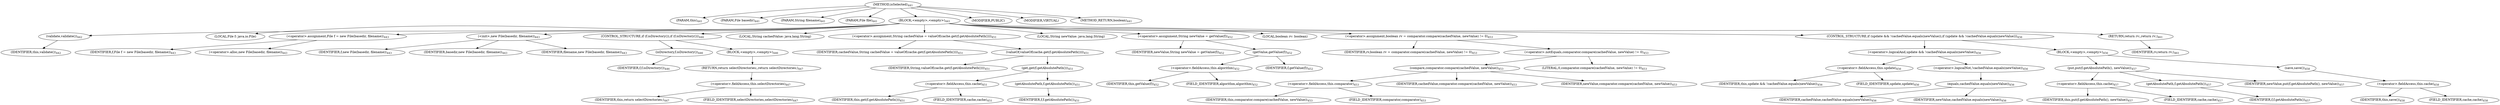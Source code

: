 digraph "isSelected" {  
"533" [label = <(METHOD,isSelected)<SUB>441</SUB>> ]
"17" [label = <(PARAM,this)<SUB>441</SUB>> ]
"534" [label = <(PARAM,File basedir)<SUB>441</SUB>> ]
"535" [label = <(PARAM,String filename)<SUB>441</SUB>> ]
"536" [label = <(PARAM,File file)<SUB>441</SUB>> ]
"537" [label = <(BLOCK,&lt;empty&gt;,&lt;empty&gt;)<SUB>441</SUB>> ]
"538" [label = <(validate,validate())<SUB>442</SUB>> ]
"16" [label = <(IDENTIFIER,this,validate())<SUB>442</SUB>> ]
"19" [label = <(LOCAL,File f: java.io.File)> ]
"539" [label = <(&lt;operator&gt;.assignment,File f = new File(basedir, filename))<SUB>443</SUB>> ]
"540" [label = <(IDENTIFIER,f,File f = new File(basedir, filename))<SUB>443</SUB>> ]
"541" [label = <(&lt;operator&gt;.alloc,new File(basedir, filename))<SUB>443</SUB>> ]
"542" [label = <(&lt;init&gt;,new File(basedir, filename))<SUB>443</SUB>> ]
"18" [label = <(IDENTIFIER,f,new File(basedir, filename))<SUB>443</SUB>> ]
"543" [label = <(IDENTIFIER,basedir,new File(basedir, filename))<SUB>443</SUB>> ]
"544" [label = <(IDENTIFIER,filename,new File(basedir, filename))<SUB>443</SUB>> ]
"545" [label = <(CONTROL_STRUCTURE,if (f.isDirectory()),if (f.isDirectory()))<SUB>446</SUB>> ]
"546" [label = <(isDirectory,f.isDirectory())<SUB>446</SUB>> ]
"547" [label = <(IDENTIFIER,f,f.isDirectory())<SUB>446</SUB>> ]
"548" [label = <(BLOCK,&lt;empty&gt;,&lt;empty&gt;)<SUB>446</SUB>> ]
"549" [label = <(RETURN,return selectDirectories;,return selectDirectories;)<SUB>447</SUB>> ]
"550" [label = <(&lt;operator&gt;.fieldAccess,this.selectDirectories)<SUB>447</SUB>> ]
"551" [label = <(IDENTIFIER,this,return selectDirectories;)<SUB>447</SUB>> ]
"552" [label = <(FIELD_IDENTIFIER,selectDirectories,selectDirectories)<SUB>447</SUB>> ]
"553" [label = <(LOCAL,String cachedValue: java.lang.String)> ]
"554" [label = <(&lt;operator&gt;.assignment,String cachedValue = valueOf(cache.get(f.getAbsolutePath())))<SUB>451</SUB>> ]
"555" [label = <(IDENTIFIER,cachedValue,String cachedValue = valueOf(cache.get(f.getAbsolutePath())))<SUB>451</SUB>> ]
"556" [label = <(valueOf,valueOf(cache.get(f.getAbsolutePath())))<SUB>451</SUB>> ]
"557" [label = <(IDENTIFIER,String,valueOf(cache.get(f.getAbsolutePath())))<SUB>451</SUB>> ]
"558" [label = <(get,get(f.getAbsolutePath()))<SUB>451</SUB>> ]
"559" [label = <(&lt;operator&gt;.fieldAccess,this.cache)<SUB>451</SUB>> ]
"560" [label = <(IDENTIFIER,this,get(f.getAbsolutePath()))<SUB>451</SUB>> ]
"561" [label = <(FIELD_IDENTIFIER,cache,cache)<SUB>451</SUB>> ]
"562" [label = <(getAbsolutePath,f.getAbsolutePath())<SUB>451</SUB>> ]
"563" [label = <(IDENTIFIER,f,f.getAbsolutePath())<SUB>451</SUB>> ]
"564" [label = <(LOCAL,String newValue: java.lang.String)> ]
"565" [label = <(&lt;operator&gt;.assignment,String newValue = getValue(f))<SUB>452</SUB>> ]
"566" [label = <(IDENTIFIER,newValue,String newValue = getValue(f))<SUB>452</SUB>> ]
"567" [label = <(getValue,getValue(f))<SUB>452</SUB>> ]
"568" [label = <(&lt;operator&gt;.fieldAccess,this.algorithm)<SUB>452</SUB>> ]
"569" [label = <(IDENTIFIER,this,getValue(f))<SUB>452</SUB>> ]
"570" [label = <(FIELD_IDENTIFIER,algorithm,algorithm)<SUB>452</SUB>> ]
"571" [label = <(IDENTIFIER,f,getValue(f))<SUB>452</SUB>> ]
"572" [label = <(LOCAL,boolean rv: boolean)> ]
"573" [label = <(&lt;operator&gt;.assignment,boolean rv = comparator.compare(cachedValue, newValue) != 0)<SUB>453</SUB>> ]
"574" [label = <(IDENTIFIER,rv,boolean rv = comparator.compare(cachedValue, newValue) != 0)<SUB>453</SUB>> ]
"575" [label = <(&lt;operator&gt;.notEquals,comparator.compare(cachedValue, newValue) != 0)<SUB>453</SUB>> ]
"576" [label = <(compare,comparator.compare(cachedValue, newValue))<SUB>453</SUB>> ]
"577" [label = <(&lt;operator&gt;.fieldAccess,this.comparator)<SUB>453</SUB>> ]
"578" [label = <(IDENTIFIER,this,comparator.compare(cachedValue, newValue))<SUB>453</SUB>> ]
"579" [label = <(FIELD_IDENTIFIER,comparator,comparator)<SUB>453</SUB>> ]
"580" [label = <(IDENTIFIER,cachedValue,comparator.compare(cachedValue, newValue))<SUB>453</SUB>> ]
"581" [label = <(IDENTIFIER,newValue,comparator.compare(cachedValue, newValue))<SUB>453</SUB>> ]
"582" [label = <(LITERAL,0,comparator.compare(cachedValue, newValue) != 0)<SUB>453</SUB>> ]
"583" [label = <(CONTROL_STRUCTURE,if (update &amp;&amp; !cachedValue.equals(newValue)),if (update &amp;&amp; !cachedValue.equals(newValue)))<SUB>456</SUB>> ]
"584" [label = <(&lt;operator&gt;.logicalAnd,update &amp;&amp; !cachedValue.equals(newValue))<SUB>456</SUB>> ]
"585" [label = <(&lt;operator&gt;.fieldAccess,this.update)<SUB>456</SUB>> ]
"586" [label = <(IDENTIFIER,this,update &amp;&amp; !cachedValue.equals(newValue))<SUB>456</SUB>> ]
"587" [label = <(FIELD_IDENTIFIER,update,update)<SUB>456</SUB>> ]
"588" [label = <(&lt;operator&gt;.logicalNot,!cachedValue.equals(newValue))<SUB>456</SUB>> ]
"589" [label = <(equals,cachedValue.equals(newValue))<SUB>456</SUB>> ]
"590" [label = <(IDENTIFIER,cachedValue,cachedValue.equals(newValue))<SUB>456</SUB>> ]
"591" [label = <(IDENTIFIER,newValue,cachedValue.equals(newValue))<SUB>456</SUB>> ]
"592" [label = <(BLOCK,&lt;empty&gt;,&lt;empty&gt;)<SUB>456</SUB>> ]
"593" [label = <(put,put(f.getAbsolutePath(), newValue))<SUB>457</SUB>> ]
"594" [label = <(&lt;operator&gt;.fieldAccess,this.cache)<SUB>457</SUB>> ]
"595" [label = <(IDENTIFIER,this,put(f.getAbsolutePath(), newValue))<SUB>457</SUB>> ]
"596" [label = <(FIELD_IDENTIFIER,cache,cache)<SUB>457</SUB>> ]
"597" [label = <(getAbsolutePath,f.getAbsolutePath())<SUB>457</SUB>> ]
"598" [label = <(IDENTIFIER,f,f.getAbsolutePath())<SUB>457</SUB>> ]
"599" [label = <(IDENTIFIER,newValue,put(f.getAbsolutePath(), newValue))<SUB>457</SUB>> ]
"600" [label = <(save,save())<SUB>458</SUB>> ]
"601" [label = <(&lt;operator&gt;.fieldAccess,this.cache)<SUB>458</SUB>> ]
"602" [label = <(IDENTIFIER,this,save())<SUB>458</SUB>> ]
"603" [label = <(FIELD_IDENTIFIER,cache,cache)<SUB>458</SUB>> ]
"604" [label = <(RETURN,return rv;,return rv;)<SUB>461</SUB>> ]
"605" [label = <(IDENTIFIER,rv,return rv;)<SUB>461</SUB>> ]
"606" [label = <(MODIFIER,PUBLIC)> ]
"607" [label = <(MODIFIER,VIRTUAL)> ]
"608" [label = <(METHOD_RETURN,boolean)<SUB>441</SUB>> ]
  "533" -> "17" 
  "533" -> "534" 
  "533" -> "535" 
  "533" -> "536" 
  "533" -> "537" 
  "533" -> "606" 
  "533" -> "607" 
  "533" -> "608" 
  "537" -> "538" 
  "537" -> "19" 
  "537" -> "539" 
  "537" -> "542" 
  "537" -> "545" 
  "537" -> "553" 
  "537" -> "554" 
  "537" -> "564" 
  "537" -> "565" 
  "537" -> "572" 
  "537" -> "573" 
  "537" -> "583" 
  "537" -> "604" 
  "538" -> "16" 
  "539" -> "540" 
  "539" -> "541" 
  "542" -> "18" 
  "542" -> "543" 
  "542" -> "544" 
  "545" -> "546" 
  "545" -> "548" 
  "546" -> "547" 
  "548" -> "549" 
  "549" -> "550" 
  "550" -> "551" 
  "550" -> "552" 
  "554" -> "555" 
  "554" -> "556" 
  "556" -> "557" 
  "556" -> "558" 
  "558" -> "559" 
  "558" -> "562" 
  "559" -> "560" 
  "559" -> "561" 
  "562" -> "563" 
  "565" -> "566" 
  "565" -> "567" 
  "567" -> "568" 
  "567" -> "571" 
  "568" -> "569" 
  "568" -> "570" 
  "573" -> "574" 
  "573" -> "575" 
  "575" -> "576" 
  "575" -> "582" 
  "576" -> "577" 
  "576" -> "580" 
  "576" -> "581" 
  "577" -> "578" 
  "577" -> "579" 
  "583" -> "584" 
  "583" -> "592" 
  "584" -> "585" 
  "584" -> "588" 
  "585" -> "586" 
  "585" -> "587" 
  "588" -> "589" 
  "589" -> "590" 
  "589" -> "591" 
  "592" -> "593" 
  "592" -> "600" 
  "593" -> "594" 
  "593" -> "597" 
  "593" -> "599" 
  "594" -> "595" 
  "594" -> "596" 
  "597" -> "598" 
  "600" -> "601" 
  "601" -> "602" 
  "601" -> "603" 
  "604" -> "605" 
}
